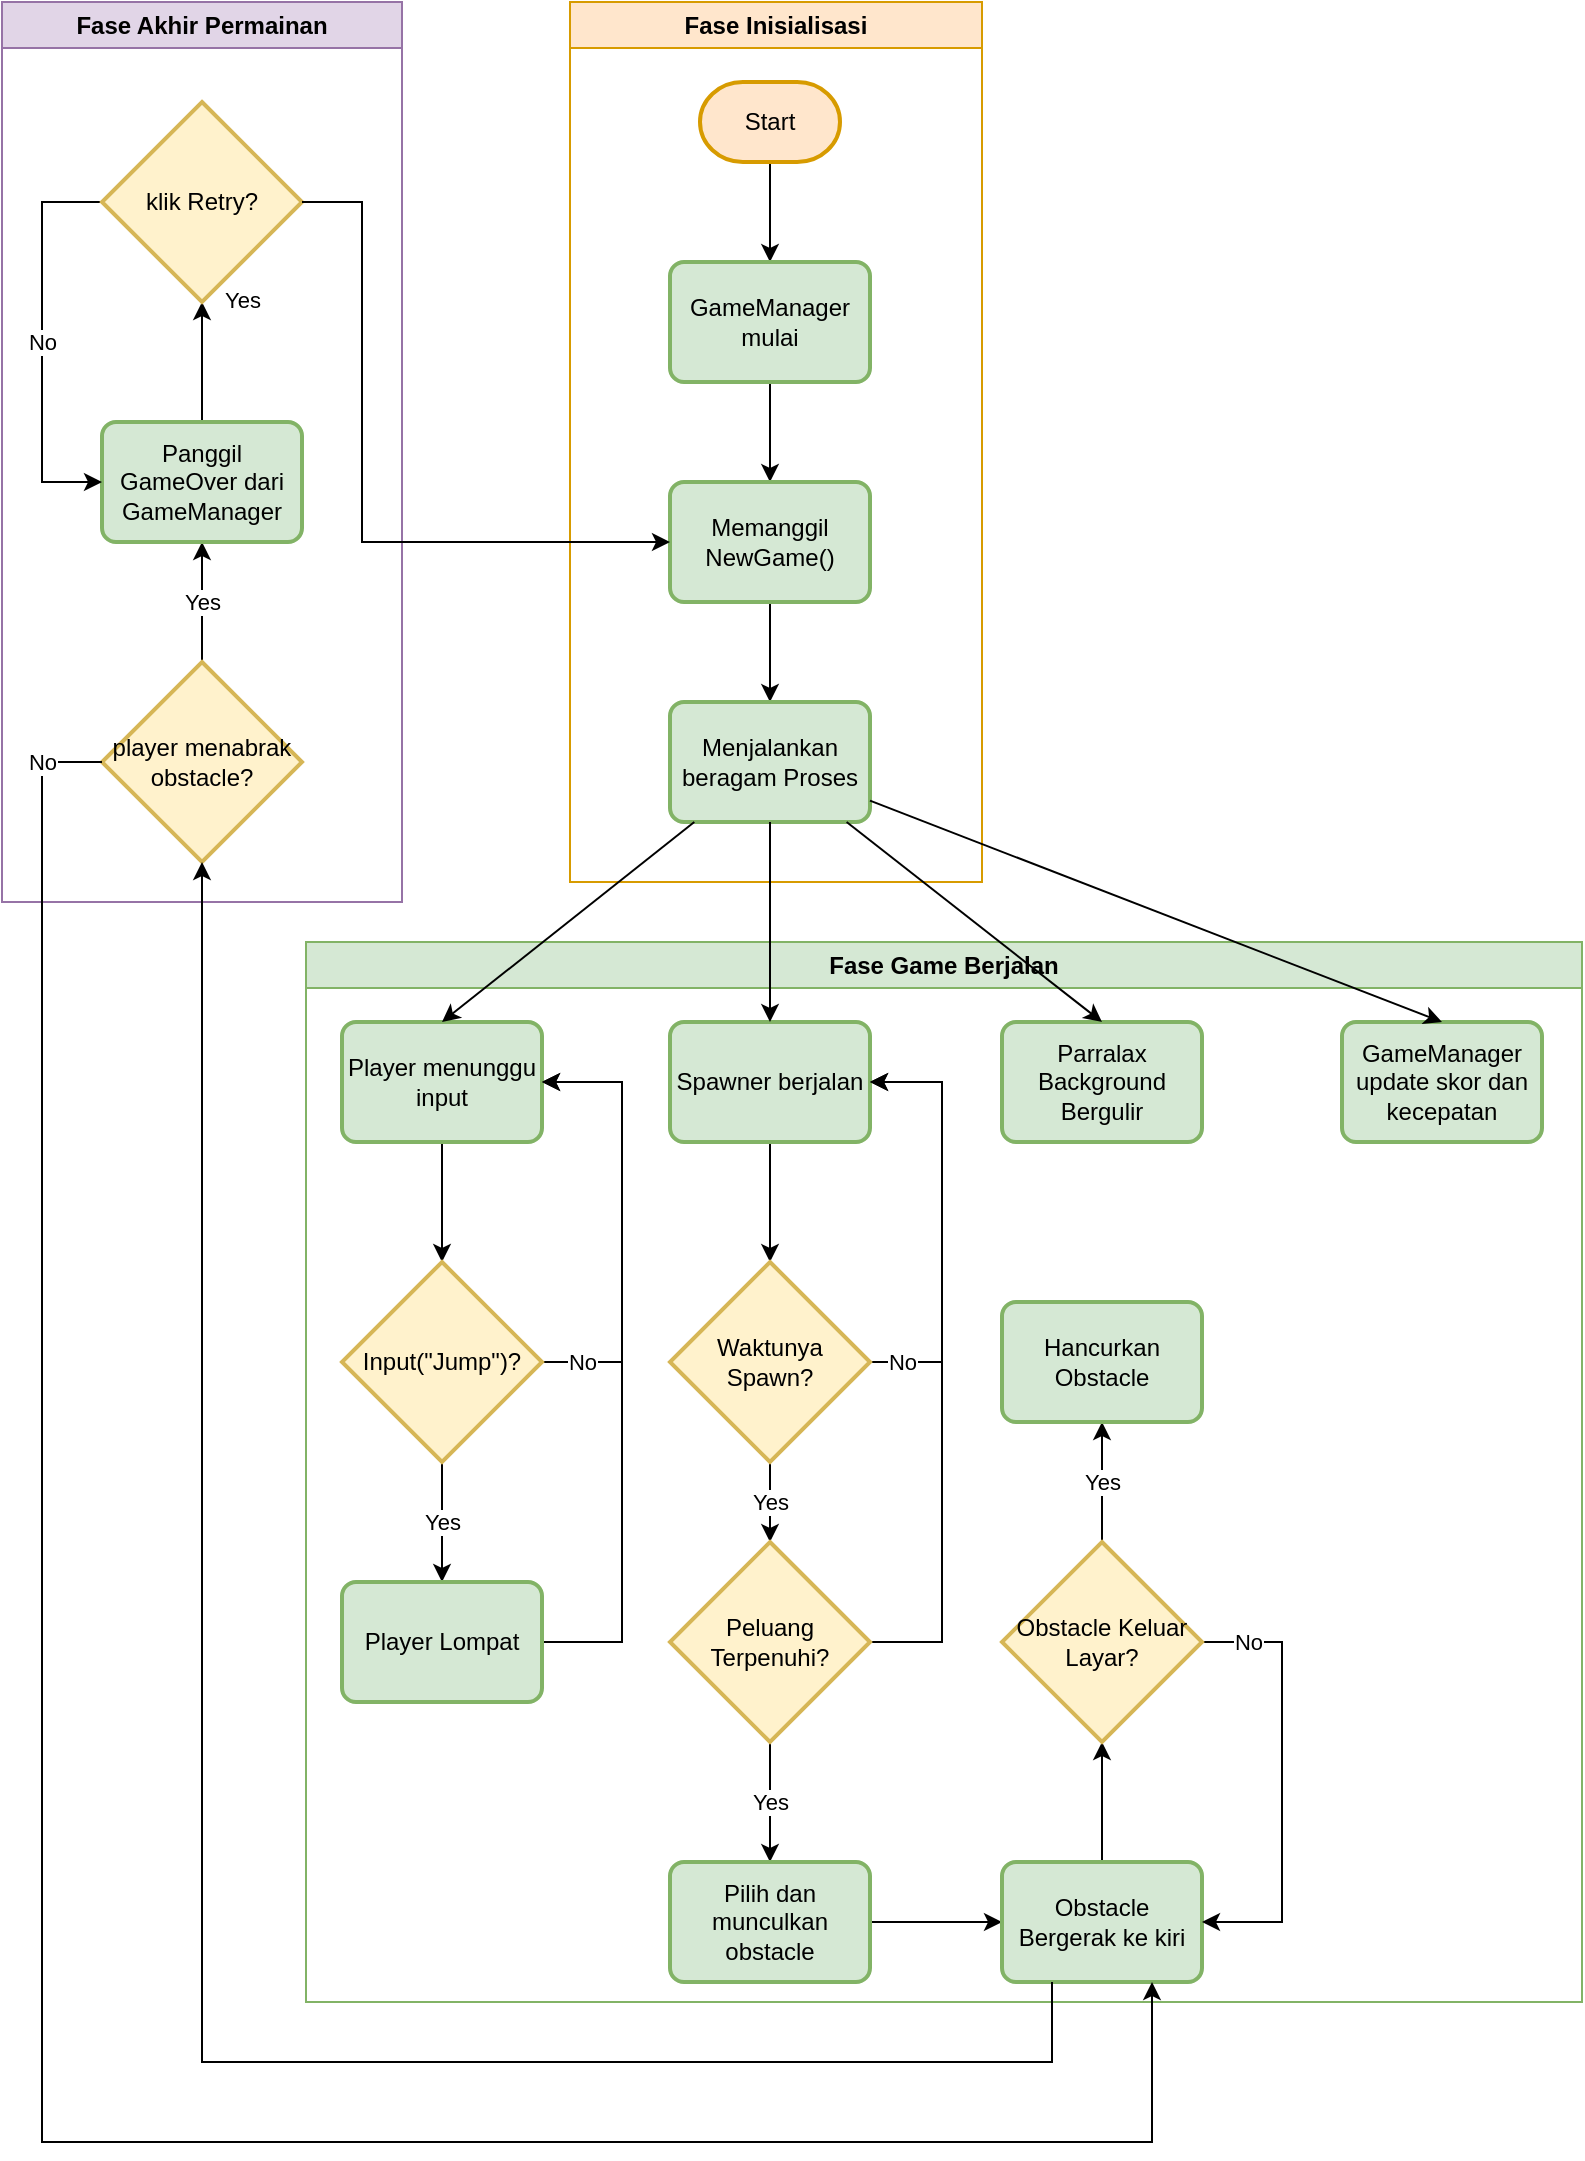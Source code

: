 <mxfile version="20.8.16" type="device"><diagram id="C5RBs43oDa-KdzZeNtuy" name="Page-1"><mxGraphModel dx="1950" dy="1360" grid="1" gridSize="10" guides="1" tooltips="1" connect="1" arrows="1" fold="1" page="1" pageScale="1" pageWidth="827" pageHeight="1169" math="0" shadow="0"><root><mxCell id="WIyWlLk6GJQsqaUBKTNV-0"/><mxCell id="WIyWlLk6GJQsqaUBKTNV-1" parent="WIyWlLk6GJQsqaUBKTNV-0"/><mxCell id="XdP8nPK5-kkClgXbWnsO-0" value="Fase Inisialisasi" style="swimlane;whiteSpace=wrap;html=1;fillColor=#ffe6cc;strokeColor=#d79b00;" vertex="1" parent="WIyWlLk6GJQsqaUBKTNV-1"><mxGeometry x="304" y="10" width="206" height="440" as="geometry"/></mxCell><mxCell id="XdP8nPK5-kkClgXbWnsO-4" style="edgeStyle=orthogonalEdgeStyle;rounded=0;orthogonalLoop=1;jettySize=auto;html=1;entryX=0.5;entryY=0;entryDx=0;entryDy=0;" edge="1" parent="XdP8nPK5-kkClgXbWnsO-0" source="XdP8nPK5-kkClgXbWnsO-1" target="XdP8nPK5-kkClgXbWnsO-3"><mxGeometry relative="1" as="geometry"/></mxCell><mxCell id="XdP8nPK5-kkClgXbWnsO-1" value="Start" style="strokeWidth=2;html=1;shape=mxgraph.flowchart.terminator;whiteSpace=wrap;fillColor=#ffe6cc;strokeColor=#d79b00;" vertex="1" parent="XdP8nPK5-kkClgXbWnsO-0"><mxGeometry x="65" y="40" width="70" height="40" as="geometry"/></mxCell><mxCell id="XdP8nPK5-kkClgXbWnsO-6" style="edgeStyle=orthogonalEdgeStyle;rounded=0;orthogonalLoop=1;jettySize=auto;html=1;entryX=0.5;entryY=0;entryDx=0;entryDy=0;" edge="1" parent="XdP8nPK5-kkClgXbWnsO-0" source="XdP8nPK5-kkClgXbWnsO-3" target="XdP8nPK5-kkClgXbWnsO-5"><mxGeometry relative="1" as="geometry"/></mxCell><mxCell id="XdP8nPK5-kkClgXbWnsO-3" value="GameManager mulai" style="rounded=1;whiteSpace=wrap;html=1;absoluteArcSize=1;arcSize=14;strokeWidth=2;fillColor=#d5e8d4;strokeColor=#82b366;" vertex="1" parent="XdP8nPK5-kkClgXbWnsO-0"><mxGeometry x="50" y="130" width="100" height="60" as="geometry"/></mxCell><mxCell id="XdP8nPK5-kkClgXbWnsO-9" style="edgeStyle=orthogonalEdgeStyle;rounded=0;orthogonalLoop=1;jettySize=auto;html=1;entryX=0.5;entryY=0;entryDx=0;entryDy=0;" edge="1" parent="XdP8nPK5-kkClgXbWnsO-0" source="XdP8nPK5-kkClgXbWnsO-5" target="XdP8nPK5-kkClgXbWnsO-8"><mxGeometry relative="1" as="geometry"/></mxCell><mxCell id="XdP8nPK5-kkClgXbWnsO-5" value="Memanggil NewGame()" style="rounded=1;whiteSpace=wrap;html=1;absoluteArcSize=1;arcSize=14;strokeWidth=2;fillColor=#d5e8d4;strokeColor=#82b366;" vertex="1" parent="XdP8nPK5-kkClgXbWnsO-0"><mxGeometry x="50" y="240" width="100" height="60" as="geometry"/></mxCell><mxCell id="XdP8nPK5-kkClgXbWnsO-8" value="Menjalankan beragam Proses" style="rounded=1;whiteSpace=wrap;html=1;absoluteArcSize=1;arcSize=14;strokeWidth=2;fillColor=#d5e8d4;strokeColor=#82b366;" vertex="1" parent="XdP8nPK5-kkClgXbWnsO-0"><mxGeometry x="50" y="350" width="100" height="60" as="geometry"/></mxCell><mxCell id="XdP8nPK5-kkClgXbWnsO-7" value="Fase Game Berjalan" style="swimlane;whiteSpace=wrap;html=1;fillColor=#d5e8d4;strokeColor=#82b366;" vertex="1" parent="WIyWlLk6GJQsqaUBKTNV-1"><mxGeometry x="172" y="480" width="638" height="530" as="geometry"/></mxCell><mxCell id="XdP8nPK5-kkClgXbWnsO-19" style="edgeStyle=none;rounded=0;orthogonalLoop=1;jettySize=auto;html=1;entryX=0.5;entryY=0;entryDx=0;entryDy=0;entryPerimeter=0;" edge="1" parent="XdP8nPK5-kkClgXbWnsO-7" source="XdP8nPK5-kkClgXbWnsO-10" target="XdP8nPK5-kkClgXbWnsO-18"><mxGeometry relative="1" as="geometry"/></mxCell><mxCell id="XdP8nPK5-kkClgXbWnsO-10" value="Player menunggu input" style="rounded=1;whiteSpace=wrap;html=1;absoluteArcSize=1;arcSize=14;strokeWidth=2;fillColor=#d5e8d4;strokeColor=#82b366;" vertex="1" parent="XdP8nPK5-kkClgXbWnsO-7"><mxGeometry x="18" y="40" width="100" height="60" as="geometry"/></mxCell><mxCell id="XdP8nPK5-kkClgXbWnsO-27" style="edgeStyle=none;rounded=0;orthogonalLoop=1;jettySize=auto;html=1;entryX=0.5;entryY=0;entryDx=0;entryDy=0;entryPerimeter=0;" edge="1" parent="XdP8nPK5-kkClgXbWnsO-7" source="XdP8nPK5-kkClgXbWnsO-11" target="XdP8nPK5-kkClgXbWnsO-26"><mxGeometry relative="1" as="geometry"/></mxCell><mxCell id="XdP8nPK5-kkClgXbWnsO-11" value="Spawner berjalan" style="rounded=1;whiteSpace=wrap;html=1;absoluteArcSize=1;arcSize=14;strokeWidth=2;fillColor=#d5e8d4;strokeColor=#82b366;" vertex="1" parent="XdP8nPK5-kkClgXbWnsO-7"><mxGeometry x="182" y="40" width="100" height="60" as="geometry"/></mxCell><mxCell id="XdP8nPK5-kkClgXbWnsO-12" value="Parralax Background Bergulir" style="rounded=1;whiteSpace=wrap;html=1;absoluteArcSize=1;arcSize=14;strokeWidth=2;fillColor=#d5e8d4;strokeColor=#82b366;" vertex="1" parent="XdP8nPK5-kkClgXbWnsO-7"><mxGeometry x="348" y="40" width="100" height="60" as="geometry"/></mxCell><mxCell id="XdP8nPK5-kkClgXbWnsO-13" value="GameManager update skor dan kecepatan" style="rounded=1;whiteSpace=wrap;html=1;absoluteArcSize=1;arcSize=14;strokeWidth=2;fillColor=#d5e8d4;strokeColor=#82b366;" vertex="1" parent="XdP8nPK5-kkClgXbWnsO-7"><mxGeometry x="518" y="40" width="100" height="60" as="geometry"/></mxCell><mxCell id="XdP8nPK5-kkClgXbWnsO-21" style="edgeStyle=none;rounded=0;orthogonalLoop=1;jettySize=auto;html=1;entryX=0.5;entryY=0;entryDx=0;entryDy=0;" edge="1" parent="XdP8nPK5-kkClgXbWnsO-7" source="XdP8nPK5-kkClgXbWnsO-18" target="XdP8nPK5-kkClgXbWnsO-20"><mxGeometry relative="1" as="geometry"/></mxCell><mxCell id="XdP8nPK5-kkClgXbWnsO-22" value="Yes" style="edgeLabel;html=1;align=center;verticalAlign=middle;resizable=0;points=[];" vertex="1" connectable="0" parent="XdP8nPK5-kkClgXbWnsO-21"><mxGeometry relative="1" as="geometry"><mxPoint as="offset"/></mxGeometry></mxCell><mxCell id="XdP8nPK5-kkClgXbWnsO-24" style="edgeStyle=none;rounded=0;orthogonalLoop=1;jettySize=auto;html=1;entryX=1;entryY=0.5;entryDx=0;entryDy=0;" edge="1" parent="XdP8nPK5-kkClgXbWnsO-7" source="XdP8nPK5-kkClgXbWnsO-18" target="XdP8nPK5-kkClgXbWnsO-10"><mxGeometry relative="1" as="geometry"><Array as="points"><mxPoint x="158" y="210"/><mxPoint x="158" y="70"/></Array></mxGeometry></mxCell><mxCell id="XdP8nPK5-kkClgXbWnsO-25" value="No" style="edgeLabel;html=1;align=center;verticalAlign=middle;resizable=0;points=[];" vertex="1" connectable="0" parent="XdP8nPK5-kkClgXbWnsO-24"><mxGeometry relative="1" as="geometry"><mxPoint x="-20" y="70" as="offset"/></mxGeometry></mxCell><mxCell id="XdP8nPK5-kkClgXbWnsO-18" value="Input(&quot;Jump&quot;)?" style="strokeWidth=2;html=1;shape=mxgraph.flowchart.decision;whiteSpace=wrap;fillColor=#fff2cc;strokeColor=#d6b656;" vertex="1" parent="XdP8nPK5-kkClgXbWnsO-7"><mxGeometry x="18" y="160" width="100" height="100" as="geometry"/></mxCell><mxCell id="XdP8nPK5-kkClgXbWnsO-23" style="edgeStyle=none;rounded=0;orthogonalLoop=1;jettySize=auto;html=1;entryX=1;entryY=0.5;entryDx=0;entryDy=0;" edge="1" parent="XdP8nPK5-kkClgXbWnsO-7" source="XdP8nPK5-kkClgXbWnsO-20" target="XdP8nPK5-kkClgXbWnsO-10"><mxGeometry relative="1" as="geometry"><Array as="points"><mxPoint x="158" y="350"/><mxPoint x="158" y="70"/></Array></mxGeometry></mxCell><mxCell id="XdP8nPK5-kkClgXbWnsO-20" value="Player Lompat" style="rounded=1;whiteSpace=wrap;html=1;absoluteArcSize=1;arcSize=14;strokeWidth=2;fillColor=#d5e8d4;strokeColor=#82b366;" vertex="1" parent="XdP8nPK5-kkClgXbWnsO-7"><mxGeometry x="18" y="320" width="100" height="60" as="geometry"/></mxCell><mxCell id="XdP8nPK5-kkClgXbWnsO-28" style="edgeStyle=none;rounded=0;orthogonalLoop=1;jettySize=auto;html=1;entryX=1;entryY=0.5;entryDx=0;entryDy=0;" edge="1" parent="XdP8nPK5-kkClgXbWnsO-7" source="XdP8nPK5-kkClgXbWnsO-26" target="XdP8nPK5-kkClgXbWnsO-11"><mxGeometry relative="1" as="geometry"><Array as="points"><mxPoint x="318" y="210"/><mxPoint x="318" y="70"/></Array></mxGeometry></mxCell><mxCell id="XdP8nPK5-kkClgXbWnsO-29" value="No" style="edgeLabel;html=1;align=center;verticalAlign=middle;resizable=0;points=[];" vertex="1" connectable="0" parent="XdP8nPK5-kkClgXbWnsO-28"><mxGeometry relative="1" as="geometry"><mxPoint x="-20" y="70" as="offset"/></mxGeometry></mxCell><mxCell id="XdP8nPK5-kkClgXbWnsO-31" style="edgeStyle=none;rounded=0;orthogonalLoop=1;jettySize=auto;html=1;entryX=0.5;entryY=0;entryDx=0;entryDy=0;entryPerimeter=0;" edge="1" parent="XdP8nPK5-kkClgXbWnsO-7" source="XdP8nPK5-kkClgXbWnsO-26" target="XdP8nPK5-kkClgXbWnsO-30"><mxGeometry relative="1" as="geometry"/></mxCell><mxCell id="XdP8nPK5-kkClgXbWnsO-32" value="Yes" style="edgeLabel;html=1;align=center;verticalAlign=middle;resizable=0;points=[];" vertex="1" connectable="0" parent="XdP8nPK5-kkClgXbWnsO-31"><mxGeometry relative="1" as="geometry"><mxPoint as="offset"/></mxGeometry></mxCell><mxCell id="XdP8nPK5-kkClgXbWnsO-26" value="Waktunya Spawn?" style="strokeWidth=2;html=1;shape=mxgraph.flowchart.decision;whiteSpace=wrap;fillColor=#fff2cc;strokeColor=#d6b656;" vertex="1" parent="XdP8nPK5-kkClgXbWnsO-7"><mxGeometry x="182" y="160" width="100" height="100" as="geometry"/></mxCell><mxCell id="XdP8nPK5-kkClgXbWnsO-33" style="edgeStyle=none;rounded=0;orthogonalLoop=1;jettySize=auto;html=1;entryX=1;entryY=0.5;entryDx=0;entryDy=0;" edge="1" parent="XdP8nPK5-kkClgXbWnsO-7" source="XdP8nPK5-kkClgXbWnsO-30" target="XdP8nPK5-kkClgXbWnsO-11"><mxGeometry relative="1" as="geometry"><Array as="points"><mxPoint x="318" y="350"/><mxPoint x="318" y="70"/></Array></mxGeometry></mxCell><mxCell id="XdP8nPK5-kkClgXbWnsO-35" style="edgeStyle=none;rounded=0;orthogonalLoop=1;jettySize=auto;html=1;entryX=0.5;entryY=0;entryDx=0;entryDy=0;" edge="1" parent="XdP8nPK5-kkClgXbWnsO-7" source="XdP8nPK5-kkClgXbWnsO-30" target="XdP8nPK5-kkClgXbWnsO-34"><mxGeometry relative="1" as="geometry"/></mxCell><mxCell id="XdP8nPK5-kkClgXbWnsO-36" value="Yes" style="edgeLabel;html=1;align=center;verticalAlign=middle;resizable=0;points=[];" vertex="1" connectable="0" parent="XdP8nPK5-kkClgXbWnsO-35"><mxGeometry relative="1" as="geometry"><mxPoint as="offset"/></mxGeometry></mxCell><mxCell id="XdP8nPK5-kkClgXbWnsO-30" value="Peluang Terpenuhi?" style="strokeWidth=2;html=1;shape=mxgraph.flowchart.decision;whiteSpace=wrap;fillColor=#fff2cc;strokeColor=#d6b656;" vertex="1" parent="XdP8nPK5-kkClgXbWnsO-7"><mxGeometry x="182" y="300" width="100" height="100" as="geometry"/></mxCell><mxCell id="XdP8nPK5-kkClgXbWnsO-42" style="edgeStyle=none;rounded=0;orthogonalLoop=1;jettySize=auto;html=1;" edge="1" parent="XdP8nPK5-kkClgXbWnsO-7" source="XdP8nPK5-kkClgXbWnsO-34" target="XdP8nPK5-kkClgXbWnsO-37"><mxGeometry relative="1" as="geometry"/></mxCell><mxCell id="XdP8nPK5-kkClgXbWnsO-34" value="Pilih dan munculkan obstacle" style="rounded=1;whiteSpace=wrap;html=1;absoluteArcSize=1;arcSize=14;strokeWidth=2;fillColor=#d5e8d4;strokeColor=#82b366;" vertex="1" parent="XdP8nPK5-kkClgXbWnsO-7"><mxGeometry x="182" y="460" width="100" height="60" as="geometry"/></mxCell><mxCell id="XdP8nPK5-kkClgXbWnsO-43" style="edgeStyle=none;rounded=0;orthogonalLoop=1;jettySize=auto;html=1;entryX=0.5;entryY=1;entryDx=0;entryDy=0;entryPerimeter=0;" edge="1" parent="XdP8nPK5-kkClgXbWnsO-7" source="XdP8nPK5-kkClgXbWnsO-37" target="XdP8nPK5-kkClgXbWnsO-39"><mxGeometry relative="1" as="geometry"/></mxCell><mxCell id="XdP8nPK5-kkClgXbWnsO-37" value="Obstacle Bergerak ke kiri" style="rounded=1;whiteSpace=wrap;html=1;absoluteArcSize=1;arcSize=14;strokeWidth=2;fillColor=#d5e8d4;strokeColor=#82b366;" vertex="1" parent="XdP8nPK5-kkClgXbWnsO-7"><mxGeometry x="348" y="460" width="100" height="60" as="geometry"/></mxCell><mxCell id="XdP8nPK5-kkClgXbWnsO-44" style="edgeStyle=none;rounded=0;orthogonalLoop=1;jettySize=auto;html=1;entryX=1;entryY=0.5;entryDx=0;entryDy=0;" edge="1" parent="XdP8nPK5-kkClgXbWnsO-7" source="XdP8nPK5-kkClgXbWnsO-39" target="XdP8nPK5-kkClgXbWnsO-37"><mxGeometry relative="1" as="geometry"><Array as="points"><mxPoint x="488" y="350"/><mxPoint x="488" y="490"/></Array></mxGeometry></mxCell><mxCell id="XdP8nPK5-kkClgXbWnsO-45" value="No" style="edgeLabel;html=1;align=center;verticalAlign=middle;resizable=0;points=[];" vertex="1" connectable="0" parent="XdP8nPK5-kkClgXbWnsO-44"><mxGeometry x="-0.778" y="1" relative="1" as="geometry"><mxPoint x="-2" y="1" as="offset"/></mxGeometry></mxCell><mxCell id="XdP8nPK5-kkClgXbWnsO-47" style="edgeStyle=none;rounded=0;orthogonalLoop=1;jettySize=auto;html=1;entryX=0.5;entryY=1;entryDx=0;entryDy=0;" edge="1" parent="XdP8nPK5-kkClgXbWnsO-7" source="XdP8nPK5-kkClgXbWnsO-39" target="XdP8nPK5-kkClgXbWnsO-46"><mxGeometry relative="1" as="geometry"/></mxCell><mxCell id="XdP8nPK5-kkClgXbWnsO-48" value="Yes" style="edgeLabel;html=1;align=center;verticalAlign=middle;resizable=0;points=[];" vertex="1" connectable="0" parent="XdP8nPK5-kkClgXbWnsO-47"><mxGeometry relative="1" as="geometry"><mxPoint as="offset"/></mxGeometry></mxCell><mxCell id="XdP8nPK5-kkClgXbWnsO-39" value="Obstacle Keluar Layar?" style="strokeWidth=2;html=1;shape=mxgraph.flowchart.decision;whiteSpace=wrap;fillColor=#fff2cc;strokeColor=#d6b656;" vertex="1" parent="XdP8nPK5-kkClgXbWnsO-7"><mxGeometry x="348" y="300" width="100" height="100" as="geometry"/></mxCell><mxCell id="XdP8nPK5-kkClgXbWnsO-46" value="Hancurkan Obstacle" style="rounded=1;whiteSpace=wrap;html=1;absoluteArcSize=1;arcSize=14;strokeWidth=2;fillColor=#d5e8d4;strokeColor=#82b366;" vertex="1" parent="XdP8nPK5-kkClgXbWnsO-7"><mxGeometry x="348" y="180" width="100" height="60" as="geometry"/></mxCell><mxCell id="XdP8nPK5-kkClgXbWnsO-14" style="rounded=0;orthogonalLoop=1;jettySize=auto;html=1;entryX=0.5;entryY=0;entryDx=0;entryDy=0;" edge="1" parent="WIyWlLk6GJQsqaUBKTNV-1" source="XdP8nPK5-kkClgXbWnsO-8" target="XdP8nPK5-kkClgXbWnsO-10"><mxGeometry relative="1" as="geometry"/></mxCell><mxCell id="XdP8nPK5-kkClgXbWnsO-15" style="edgeStyle=none;rounded=0;orthogonalLoop=1;jettySize=auto;html=1;entryX=0.5;entryY=0;entryDx=0;entryDy=0;" edge="1" parent="WIyWlLk6GJQsqaUBKTNV-1" source="XdP8nPK5-kkClgXbWnsO-8" target="XdP8nPK5-kkClgXbWnsO-11"><mxGeometry relative="1" as="geometry"/></mxCell><mxCell id="XdP8nPK5-kkClgXbWnsO-16" style="edgeStyle=none;rounded=0;orthogonalLoop=1;jettySize=auto;html=1;entryX=0.5;entryY=0;entryDx=0;entryDy=0;" edge="1" parent="WIyWlLk6GJQsqaUBKTNV-1" source="XdP8nPK5-kkClgXbWnsO-8" target="XdP8nPK5-kkClgXbWnsO-12"><mxGeometry relative="1" as="geometry"/></mxCell><mxCell id="XdP8nPK5-kkClgXbWnsO-17" style="edgeStyle=none;rounded=0;orthogonalLoop=1;jettySize=auto;html=1;entryX=0.5;entryY=0;entryDx=0;entryDy=0;" edge="1" parent="WIyWlLk6GJQsqaUBKTNV-1" source="XdP8nPK5-kkClgXbWnsO-8" target="XdP8nPK5-kkClgXbWnsO-13"><mxGeometry relative="1" as="geometry"/></mxCell><mxCell id="XdP8nPK5-kkClgXbWnsO-49" value="Fase Akhir Permainan" style="swimlane;whiteSpace=wrap;html=1;fillColor=#e1d5e7;strokeColor=#9673a6;" vertex="1" parent="WIyWlLk6GJQsqaUBKTNV-1"><mxGeometry x="20" y="10" width="200" height="450" as="geometry"/></mxCell><mxCell id="XdP8nPK5-kkClgXbWnsO-55" style="edgeStyle=none;rounded=0;orthogonalLoop=1;jettySize=auto;html=1;entryX=0.5;entryY=1;entryDx=0;entryDy=0;" edge="1" parent="XdP8nPK5-kkClgXbWnsO-49" source="XdP8nPK5-kkClgXbWnsO-50" target="XdP8nPK5-kkClgXbWnsO-54"><mxGeometry relative="1" as="geometry"/></mxCell><mxCell id="XdP8nPK5-kkClgXbWnsO-56" value="Yes" style="edgeLabel;html=1;align=center;verticalAlign=middle;resizable=0;points=[];" vertex="1" connectable="0" parent="XdP8nPK5-kkClgXbWnsO-55"><mxGeometry relative="1" as="geometry"><mxPoint as="offset"/></mxGeometry></mxCell><mxCell id="XdP8nPK5-kkClgXbWnsO-50" value="player menabrak obstacle?" style="strokeWidth=2;html=1;shape=mxgraph.flowchart.decision;whiteSpace=wrap;fillColor=#fff2cc;strokeColor=#d6b656;" vertex="1" parent="XdP8nPK5-kkClgXbWnsO-49"><mxGeometry x="50" y="330" width="100" height="100" as="geometry"/></mxCell><mxCell id="XdP8nPK5-kkClgXbWnsO-58" style="edgeStyle=none;rounded=0;orthogonalLoop=1;jettySize=auto;html=1;entryX=0.5;entryY=1;entryDx=0;entryDy=0;entryPerimeter=0;" edge="1" parent="XdP8nPK5-kkClgXbWnsO-49" source="XdP8nPK5-kkClgXbWnsO-54" target="XdP8nPK5-kkClgXbWnsO-57"><mxGeometry relative="1" as="geometry"/></mxCell><mxCell id="XdP8nPK5-kkClgXbWnsO-54" value="Panggil GameOver dari GameManager" style="rounded=1;whiteSpace=wrap;html=1;absoluteArcSize=1;arcSize=14;strokeWidth=2;fillColor=#d5e8d4;strokeColor=#82b366;" vertex="1" parent="XdP8nPK5-kkClgXbWnsO-49"><mxGeometry x="50" y="210" width="100" height="60" as="geometry"/></mxCell><mxCell id="XdP8nPK5-kkClgXbWnsO-59" style="edgeStyle=none;rounded=0;orthogonalLoop=1;jettySize=auto;html=1;entryX=0;entryY=0.5;entryDx=0;entryDy=0;" edge="1" parent="XdP8nPK5-kkClgXbWnsO-49" source="XdP8nPK5-kkClgXbWnsO-57" target="XdP8nPK5-kkClgXbWnsO-54"><mxGeometry relative="1" as="geometry"><Array as="points"><mxPoint x="20" y="100"/><mxPoint x="20" y="240"/></Array></mxGeometry></mxCell><mxCell id="XdP8nPK5-kkClgXbWnsO-60" value="No" style="edgeLabel;html=1;align=center;verticalAlign=middle;resizable=0;points=[];" vertex="1" connectable="0" parent="XdP8nPK5-kkClgXbWnsO-59"><mxGeometry relative="1" as="geometry"><mxPoint as="offset"/></mxGeometry></mxCell><mxCell id="XdP8nPK5-kkClgXbWnsO-57" value="klik Retry?" style="strokeWidth=2;html=1;shape=mxgraph.flowchart.decision;whiteSpace=wrap;fillColor=#fff2cc;strokeColor=#d6b656;" vertex="1" parent="XdP8nPK5-kkClgXbWnsO-49"><mxGeometry x="50" y="50" width="100" height="100" as="geometry"/></mxCell><mxCell id="XdP8nPK5-kkClgXbWnsO-51" style="edgeStyle=none;rounded=0;orthogonalLoop=1;jettySize=auto;html=1;entryX=0.5;entryY=1;entryDx=0;entryDy=0;entryPerimeter=0;exitX=0.25;exitY=1;exitDx=0;exitDy=0;" edge="1" parent="WIyWlLk6GJQsqaUBKTNV-1" source="XdP8nPK5-kkClgXbWnsO-37" target="XdP8nPK5-kkClgXbWnsO-50"><mxGeometry relative="1" as="geometry"><Array as="points"><mxPoint x="545" y="1040"/><mxPoint x="120" y="1040"/></Array></mxGeometry></mxCell><mxCell id="XdP8nPK5-kkClgXbWnsO-52" style="edgeStyle=none;rounded=0;orthogonalLoop=1;jettySize=auto;html=1;entryX=0.75;entryY=1;entryDx=0;entryDy=0;" edge="1" parent="WIyWlLk6GJQsqaUBKTNV-1" source="XdP8nPK5-kkClgXbWnsO-50" target="XdP8nPK5-kkClgXbWnsO-37"><mxGeometry relative="1" as="geometry"><Array as="points"><mxPoint x="40" y="390"/><mxPoint x="40" y="1080"/><mxPoint x="595" y="1080"/></Array></mxGeometry></mxCell><mxCell id="XdP8nPK5-kkClgXbWnsO-53" value="No" style="edgeLabel;html=1;align=center;verticalAlign=middle;resizable=0;points=[];" vertex="1" connectable="0" parent="XdP8nPK5-kkClgXbWnsO-52"><mxGeometry relative="1" as="geometry"><mxPoint y="-648" as="offset"/></mxGeometry></mxCell><mxCell id="XdP8nPK5-kkClgXbWnsO-61" style="edgeStyle=none;rounded=0;orthogonalLoop=1;jettySize=auto;html=1;entryX=0;entryY=0.5;entryDx=0;entryDy=0;" edge="1" parent="WIyWlLk6GJQsqaUBKTNV-1" source="XdP8nPK5-kkClgXbWnsO-57" target="XdP8nPK5-kkClgXbWnsO-5"><mxGeometry relative="1" as="geometry"><Array as="points"><mxPoint x="200" y="110"/><mxPoint x="200" y="280"/></Array></mxGeometry></mxCell><mxCell id="XdP8nPK5-kkClgXbWnsO-62" value="Yes" style="edgeLabel;html=1;align=center;verticalAlign=middle;resizable=0;points=[];" vertex="1" connectable="0" parent="XdP8nPK5-kkClgXbWnsO-61"><mxGeometry relative="1" as="geometry"><mxPoint x="-60" y="-98" as="offset"/></mxGeometry></mxCell></root></mxGraphModel></diagram></mxfile>